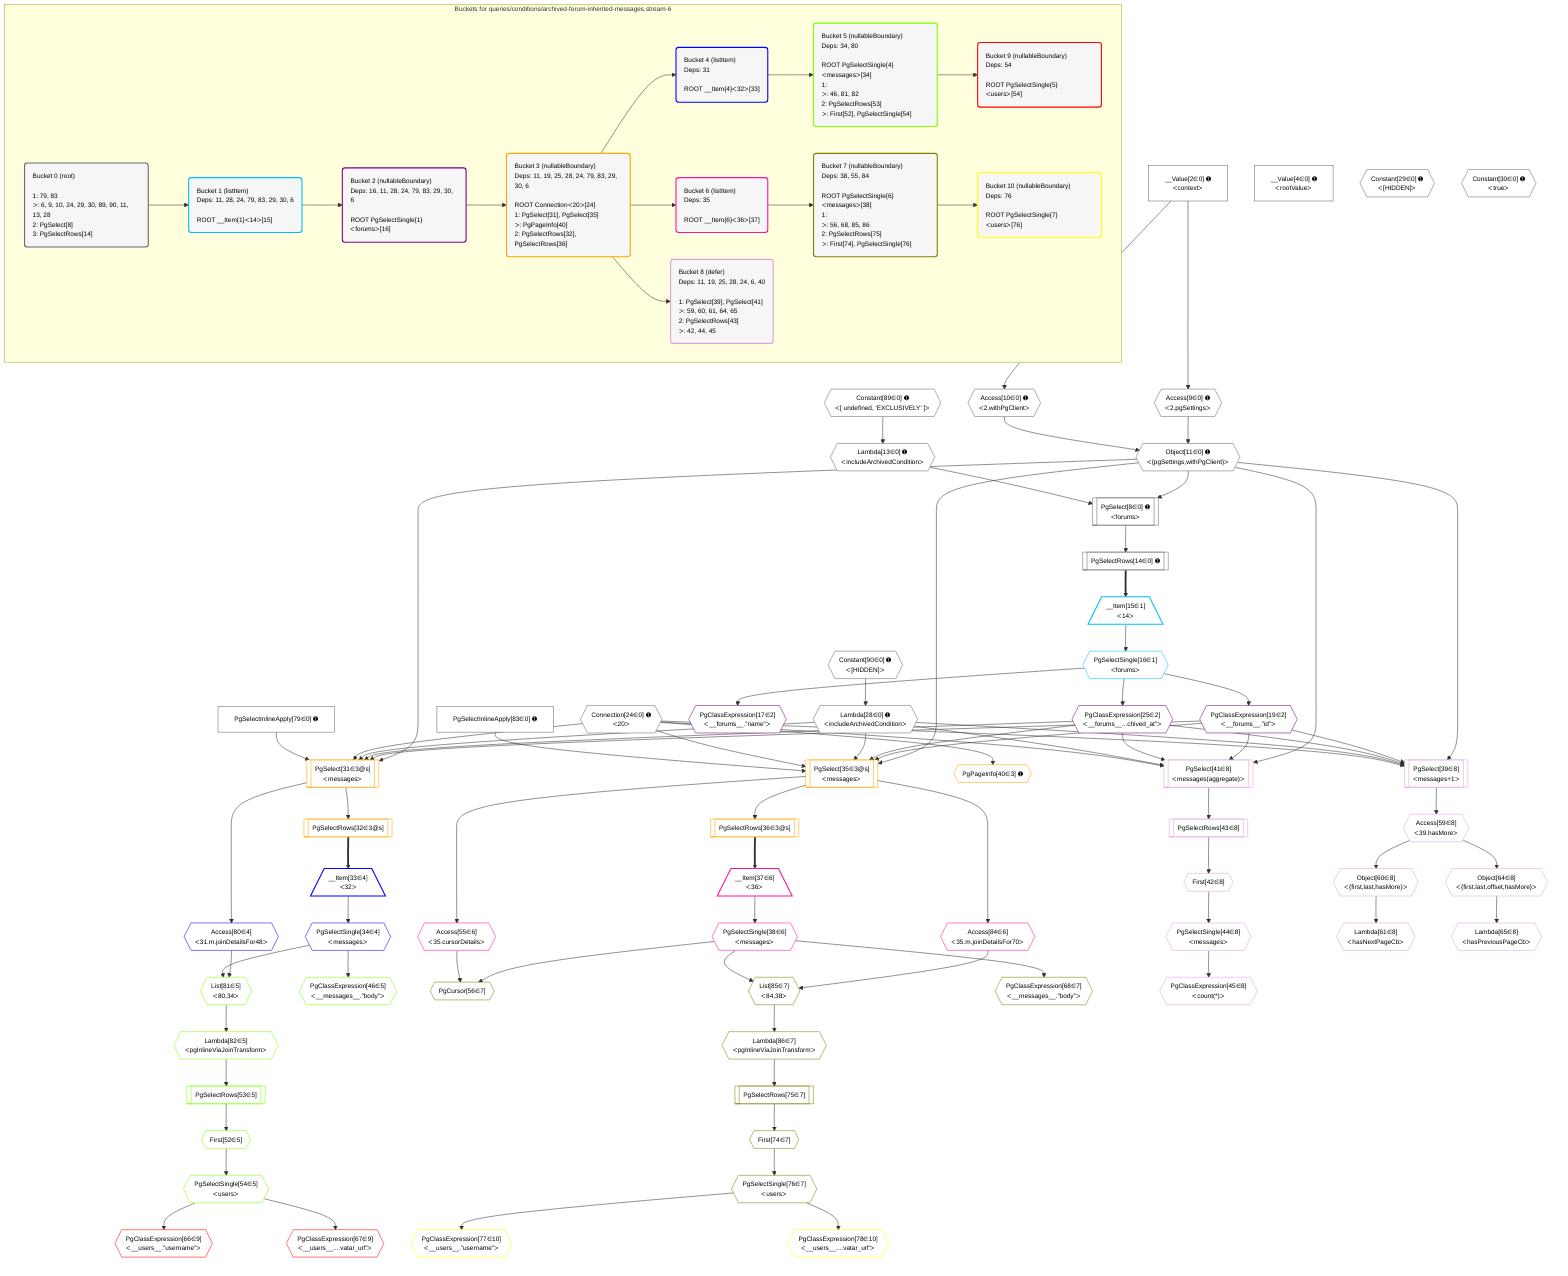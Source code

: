 %%{init: {'themeVariables': { 'fontSize': '12px'}}}%%
graph TD
    classDef path fill:#eee,stroke:#000,color:#000
    classDef plan fill:#fff,stroke-width:1px,color:#000
    classDef itemplan fill:#fff,stroke-width:2px,color:#000
    classDef unbatchedplan fill:#dff,stroke-width:1px,color:#000
    classDef sideeffectplan fill:#fcc,stroke-width:2px,color:#000
    classDef bucket fill:#f6f6f6,color:#000,stroke-width:2px,text-align:left


    %% plan dependencies
    PgSelect8[["PgSelect[8∈0] ➊<br />ᐸforumsᐳ"]]:::plan
    Object11{{"Object[11∈0] ➊<br />ᐸ{pgSettings,withPgClient}ᐳ"}}:::plan
    Lambda13{{"Lambda[13∈0] ➊<br />ᐸincludeArchivedConditionᐳ"}}:::plan
    Object11 & Lambda13 --> PgSelect8
    Access9{{"Access[9∈0] ➊<br />ᐸ2.pgSettingsᐳ"}}:::plan
    Access10{{"Access[10∈0] ➊<br />ᐸ2.withPgClientᐳ"}}:::plan
    Access9 & Access10 --> Object11
    __Value2["__Value[2∈0] ➊<br />ᐸcontextᐳ"]:::plan
    __Value2 --> Access9
    __Value2 --> Access10
    Constant89{{"Constant[89∈0] ➊<br />ᐸ[ undefined, 'EXCLUSIVELY' ]ᐳ"}}:::plan
    Constant89 --> Lambda13
    PgSelectRows14[["PgSelectRows[14∈0] ➊"]]:::plan
    PgSelect8 --> PgSelectRows14
    Lambda28{{"Lambda[28∈0] ➊<br />ᐸincludeArchivedConditionᐳ"}}:::plan
    Constant90{{"Constant[90∈0] ➊<br />ᐸ[HIDDEN]ᐳ"}}:::plan
    Constant90 --> Lambda28
    __Value4["__Value[4∈0] ➊<br />ᐸrootValueᐳ"]:::plan
    Connection24{{"Connection[24∈0] ➊<br />ᐸ20ᐳ"}}:::plan
    Constant29{{"Constant[29∈0] ➊<br />ᐸ[HIDDEN]ᐳ"}}:::plan
    Constant30{{"Constant[30∈0] ➊<br />ᐸtrueᐳ"}}:::plan
    PgSelectInlineApply79["PgSelectInlineApply[79∈0] ➊"]:::plan
    PgSelectInlineApply83["PgSelectInlineApply[83∈0] ➊"]:::plan
    __Item15[/"__Item[15∈1]<br />ᐸ14ᐳ"\]:::itemplan
    PgSelectRows14 ==> __Item15
    PgSelectSingle16{{"PgSelectSingle[16∈1]<br />ᐸforumsᐳ"}}:::plan
    __Item15 --> PgSelectSingle16
    PgClassExpression17{{"PgClassExpression[17∈2]<br />ᐸ__forums__.”name”ᐳ"}}:::plan
    PgSelectSingle16 --> PgClassExpression17
    PgClassExpression19{{"PgClassExpression[19∈2]<br />ᐸ__forums__.”id”ᐳ"}}:::plan
    PgSelectSingle16 --> PgClassExpression19
    PgClassExpression25{{"PgClassExpression[25∈2]<br />ᐸ__forums__...chived_at”ᐳ"}}:::plan
    PgSelectSingle16 --> PgClassExpression25
    PgSelect31[["PgSelect[31∈3@s]<br />ᐸmessagesᐳ"]]:::plan
    Object11 & PgClassExpression19 & PgClassExpression25 & Lambda28 & Connection24 & PgSelectInlineApply79 --> PgSelect31
    PgSelect35[["PgSelect[35∈3@s]<br />ᐸmessagesᐳ"]]:::plan
    Object11 & PgClassExpression19 & PgClassExpression25 & Lambda28 & Connection24 & PgSelectInlineApply83 --> PgSelect35
    PgSelectRows32[["PgSelectRows[32∈3@s]"]]:::plan
    PgSelect31 --> PgSelectRows32
    PgSelectRows36[["PgSelectRows[36∈3@s]"]]:::plan
    PgSelect35 --> PgSelectRows36
    PgPageInfo40{{"PgPageInfo[40∈3] ➊"}}:::plan
    Connection24 --> PgPageInfo40
    __Item33[/"__Item[33∈4]<br />ᐸ32ᐳ"\]:::itemplan
    PgSelectRows32 ==> __Item33
    PgSelectSingle34{{"PgSelectSingle[34∈4]<br />ᐸmessagesᐳ"}}:::plan
    __Item33 --> PgSelectSingle34
    Access80{{"Access[80∈4]<br />ᐸ31.m.joinDetailsFor48ᐳ"}}:::plan
    PgSelect31 --> Access80
    List81{{"List[81∈5]<br />ᐸ80,34ᐳ"}}:::plan
    Access80 & PgSelectSingle34 --> List81
    PgClassExpression46{{"PgClassExpression[46∈5]<br />ᐸ__messages__.”body”ᐳ"}}:::plan
    PgSelectSingle34 --> PgClassExpression46
    First52{{"First[52∈5]"}}:::plan
    PgSelectRows53[["PgSelectRows[53∈5]"]]:::plan
    PgSelectRows53 --> First52
    Lambda82{{"Lambda[82∈5]<br />ᐸpgInlineViaJoinTransformᐳ"}}:::plan
    Lambda82 --> PgSelectRows53
    PgSelectSingle54{{"PgSelectSingle[54∈5]<br />ᐸusersᐳ"}}:::plan
    First52 --> PgSelectSingle54
    List81 --> Lambda82
    PgClassExpression66{{"PgClassExpression[66∈9]<br />ᐸ__users__.”username”ᐳ"}}:::plan
    PgSelectSingle54 --> PgClassExpression66
    PgClassExpression67{{"PgClassExpression[67∈9]<br />ᐸ__users__....vatar_url”ᐳ"}}:::plan
    PgSelectSingle54 --> PgClassExpression67
    __Item37[/"__Item[37∈6]<br />ᐸ36ᐳ"\]:::itemplan
    PgSelectRows36 ==> __Item37
    PgSelectSingle38{{"PgSelectSingle[38∈6]<br />ᐸmessagesᐳ"}}:::plan
    __Item37 --> PgSelectSingle38
    Access55{{"Access[55∈6]<br />ᐸ35.cursorDetailsᐳ"}}:::plan
    PgSelect35 --> Access55
    Access84{{"Access[84∈6]<br />ᐸ35.m.joinDetailsFor70ᐳ"}}:::plan
    PgSelect35 --> Access84
    PgCursor56{{"PgCursor[56∈7]"}}:::plan
    PgSelectSingle38 & Access55 --> PgCursor56
    List85{{"List[85∈7]<br />ᐸ84,38ᐳ"}}:::plan
    Access84 & PgSelectSingle38 --> List85
    PgClassExpression68{{"PgClassExpression[68∈7]<br />ᐸ__messages__.”body”ᐳ"}}:::plan
    PgSelectSingle38 --> PgClassExpression68
    First74{{"First[74∈7]"}}:::plan
    PgSelectRows75[["PgSelectRows[75∈7]"]]:::plan
    PgSelectRows75 --> First74
    Lambda86{{"Lambda[86∈7]<br />ᐸpgInlineViaJoinTransformᐳ"}}:::plan
    Lambda86 --> PgSelectRows75
    PgSelectSingle76{{"PgSelectSingle[76∈7]<br />ᐸusersᐳ"}}:::plan
    First74 --> PgSelectSingle76
    List85 --> Lambda86
    PgClassExpression77{{"PgClassExpression[77∈10]<br />ᐸ__users__.”username”ᐳ"}}:::plan
    PgSelectSingle76 --> PgClassExpression77
    PgClassExpression78{{"PgClassExpression[78∈10]<br />ᐸ__users__....vatar_url”ᐳ"}}:::plan
    PgSelectSingle76 --> PgClassExpression78
    PgSelect39[["PgSelect[39∈8]<br />ᐸmessages+1ᐳ"]]:::plan
    Object11 & PgClassExpression19 & PgClassExpression25 & Lambda28 & Connection24 --> PgSelect39
    PgSelect41[["PgSelect[41∈8]<br />ᐸmessages(aggregate)ᐳ"]]:::plan
    Object11 & PgClassExpression19 & PgClassExpression25 & Lambda28 & Connection24 --> PgSelect41
    Object64{{"Object[64∈8]<br />ᐸ{first,last,offset,hasMore}ᐳ"}}:::plan
    Access59{{"Access[59∈8]<br />ᐸ39.hasMoreᐳ"}}:::plan
    Access59 --> Object64
    Object60{{"Object[60∈8]<br />ᐸ{first,last,hasMore}ᐳ"}}:::plan
    Access59 --> Object60
    First42{{"First[42∈8]"}}:::plan
    PgSelectRows43[["PgSelectRows[43∈8]"]]:::plan
    PgSelectRows43 --> First42
    PgSelect41 --> PgSelectRows43
    PgSelectSingle44{{"PgSelectSingle[44∈8]<br />ᐸmessagesᐳ"}}:::plan
    First42 --> PgSelectSingle44
    PgClassExpression45{{"PgClassExpression[45∈8]<br />ᐸcount(*)ᐳ"}}:::plan
    PgSelectSingle44 --> PgClassExpression45
    PgSelect39 --> Access59
    Lambda61{{"Lambda[61∈8]<br />ᐸhasNextPageCbᐳ"}}:::plan
    Object60 --> Lambda61
    Lambda65{{"Lambda[65∈8]<br />ᐸhasPreviousPageCbᐳ"}}:::plan
    Object64 --> Lambda65

    %% define steps

    subgraph "Buckets for queries/conditions/archived-forum-inherited-messages.stream-6"
    Bucket0("Bucket 0 (root)<br /><br />1: 79, 83<br />ᐳ: 6, 9, 10, 24, 29, 30, 89, 90, 11, 13, 28<br />2: PgSelect[8]<br />3: PgSelectRows[14]"):::bucket
    classDef bucket0 stroke:#696969
    class Bucket0,__Value2,__Value4,PgSelect8,Access9,Access10,Object11,Lambda13,PgSelectRows14,Connection24,Lambda28,Constant29,Constant30,PgSelectInlineApply79,PgSelectInlineApply83,Constant89,Constant90 bucket0
    Bucket1("Bucket 1 (listItem)<br />Deps: 11, 28, 24, 79, 83, 29, 30, 6<br /><br />ROOT __Item{1}ᐸ14ᐳ[15]"):::bucket
    classDef bucket1 stroke:#00bfff
    class Bucket1,__Item15,PgSelectSingle16 bucket1
    Bucket2("Bucket 2 (nullableBoundary)<br />Deps: 16, 11, 28, 24, 79, 83, 29, 30, 6<br /><br />ROOT PgSelectSingle{1}ᐸforumsᐳ[16]"):::bucket
    classDef bucket2 stroke:#7f007f
    class Bucket2,PgClassExpression17,PgClassExpression19,PgClassExpression25 bucket2
    Bucket3("Bucket 3 (nullableBoundary)<br />Deps: 11, 19, 25, 28, 24, 79, 83, 29, 30, 6<br /><br />ROOT Connectionᐸ20ᐳ[24]<br />1: PgSelect[31], PgSelect[35]<br />ᐳ: PgPageInfo[40]<br />2: PgSelectRows[32], PgSelectRows[36]"):::bucket
    classDef bucket3 stroke:#ffa500
    class Bucket3,PgSelect31,PgSelectRows32,PgSelect35,PgSelectRows36,PgPageInfo40 bucket3
    Bucket4("Bucket 4 (listItem)<br />Deps: 31<br /><br />ROOT __Item{4}ᐸ32ᐳ[33]"):::bucket
    classDef bucket4 stroke:#0000ff
    class Bucket4,__Item33,PgSelectSingle34,Access80 bucket4
    Bucket5("Bucket 5 (nullableBoundary)<br />Deps: 34, 80<br /><br />ROOT PgSelectSingle{4}ᐸmessagesᐳ[34]<br />1: <br />ᐳ: 46, 81, 82<br />2: PgSelectRows[53]<br />ᐳ: First[52], PgSelectSingle[54]"):::bucket
    classDef bucket5 stroke:#7fff00
    class Bucket5,PgClassExpression46,First52,PgSelectRows53,PgSelectSingle54,List81,Lambda82 bucket5
    Bucket6("Bucket 6 (listItem)<br />Deps: 35<br /><br />ROOT __Item{6}ᐸ36ᐳ[37]"):::bucket
    classDef bucket6 stroke:#ff1493
    class Bucket6,__Item37,PgSelectSingle38,Access55,Access84 bucket6
    Bucket7("Bucket 7 (nullableBoundary)<br />Deps: 38, 55, 84<br /><br />ROOT PgSelectSingle{6}ᐸmessagesᐳ[38]<br />1: <br />ᐳ: 56, 68, 85, 86<br />2: PgSelectRows[75]<br />ᐳ: First[74], PgSelectSingle[76]"):::bucket
    classDef bucket7 stroke:#808000
    class Bucket7,PgCursor56,PgClassExpression68,First74,PgSelectRows75,PgSelectSingle76,List85,Lambda86 bucket7
    Bucket8("Bucket 8 (defer)<br />Deps: 11, 19, 25, 28, 24, 6, 40<br /><br />1: PgSelect[39], PgSelect[41]<br />ᐳ: 59, 60, 61, 64, 65<br />2: PgSelectRows[43]<br />ᐳ: 42, 44, 45"):::bucket
    classDef bucket8 stroke:#dda0dd
    class Bucket8,PgSelect39,PgSelect41,First42,PgSelectRows43,PgSelectSingle44,PgClassExpression45,Access59,Object60,Lambda61,Object64,Lambda65 bucket8
    Bucket9("Bucket 9 (nullableBoundary)<br />Deps: 54<br /><br />ROOT PgSelectSingle{5}ᐸusersᐳ[54]"):::bucket
    classDef bucket9 stroke:#ff0000
    class Bucket9,PgClassExpression66,PgClassExpression67 bucket9
    Bucket10("Bucket 10 (nullableBoundary)<br />Deps: 76<br /><br />ROOT PgSelectSingle{7}ᐸusersᐳ[76]"):::bucket
    classDef bucket10 stroke:#ffff00
    class Bucket10,PgClassExpression77,PgClassExpression78 bucket10
    Bucket0 --> Bucket1
    Bucket1 --> Bucket2
    Bucket2 --> Bucket3
    Bucket3 --> Bucket4 & Bucket6 & Bucket8
    Bucket4 --> Bucket5
    Bucket5 --> Bucket9
    Bucket6 --> Bucket7
    Bucket7 --> Bucket10
    end
